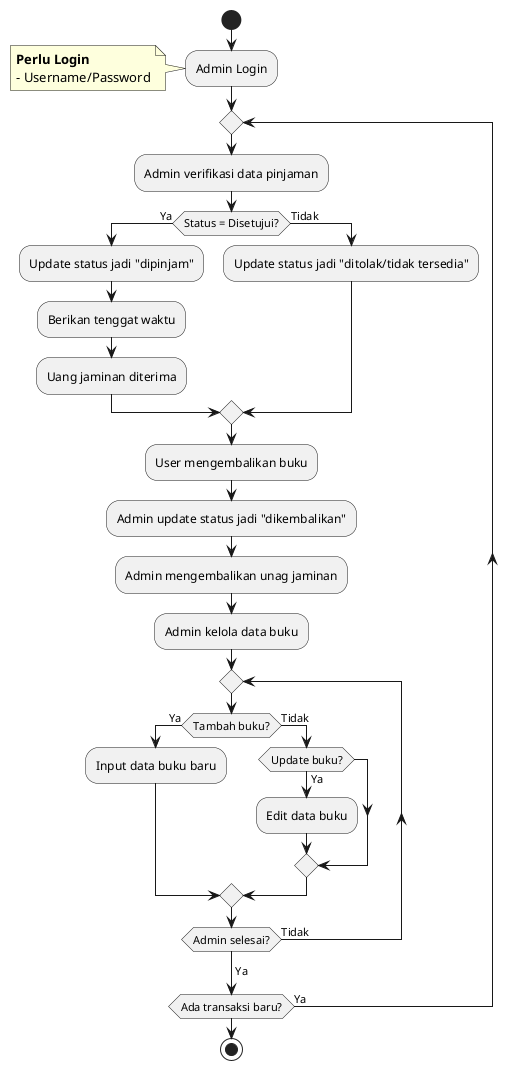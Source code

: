 @startuml
start

:Admin Login;
note left
  **Perlu Login**
  - Username/Password
end note

repeat
  :Admin verifikasi data pinjaman;
  if (Status = Disetujui?) then (Ya)
    :Update status jadi "dipinjam";
    :Berikan tenggat waktu;
    :Uang jaminan diterima;
  else (Tidak)
    :Update status jadi "ditolak/tidak tersedia";
  endif

  :User mengembalikan buku;
  :Admin update status jadi "dikembalikan";
  :Admin mengembalikan unag jaminan;

  :Admin kelola data buku;
  repeat
    if (Tambah buku?) then (Ya)
      :Input data buku baru;
    else (Tidak)
      if (Update buku?) then (Ya)
        :Edit data buku;
      endif
    endif
  repeat while (Admin selesai?) is (Tidak)
  ->Ya;
repeat while (Ada transaksi baru?) is (Ya)

stop
@enduml